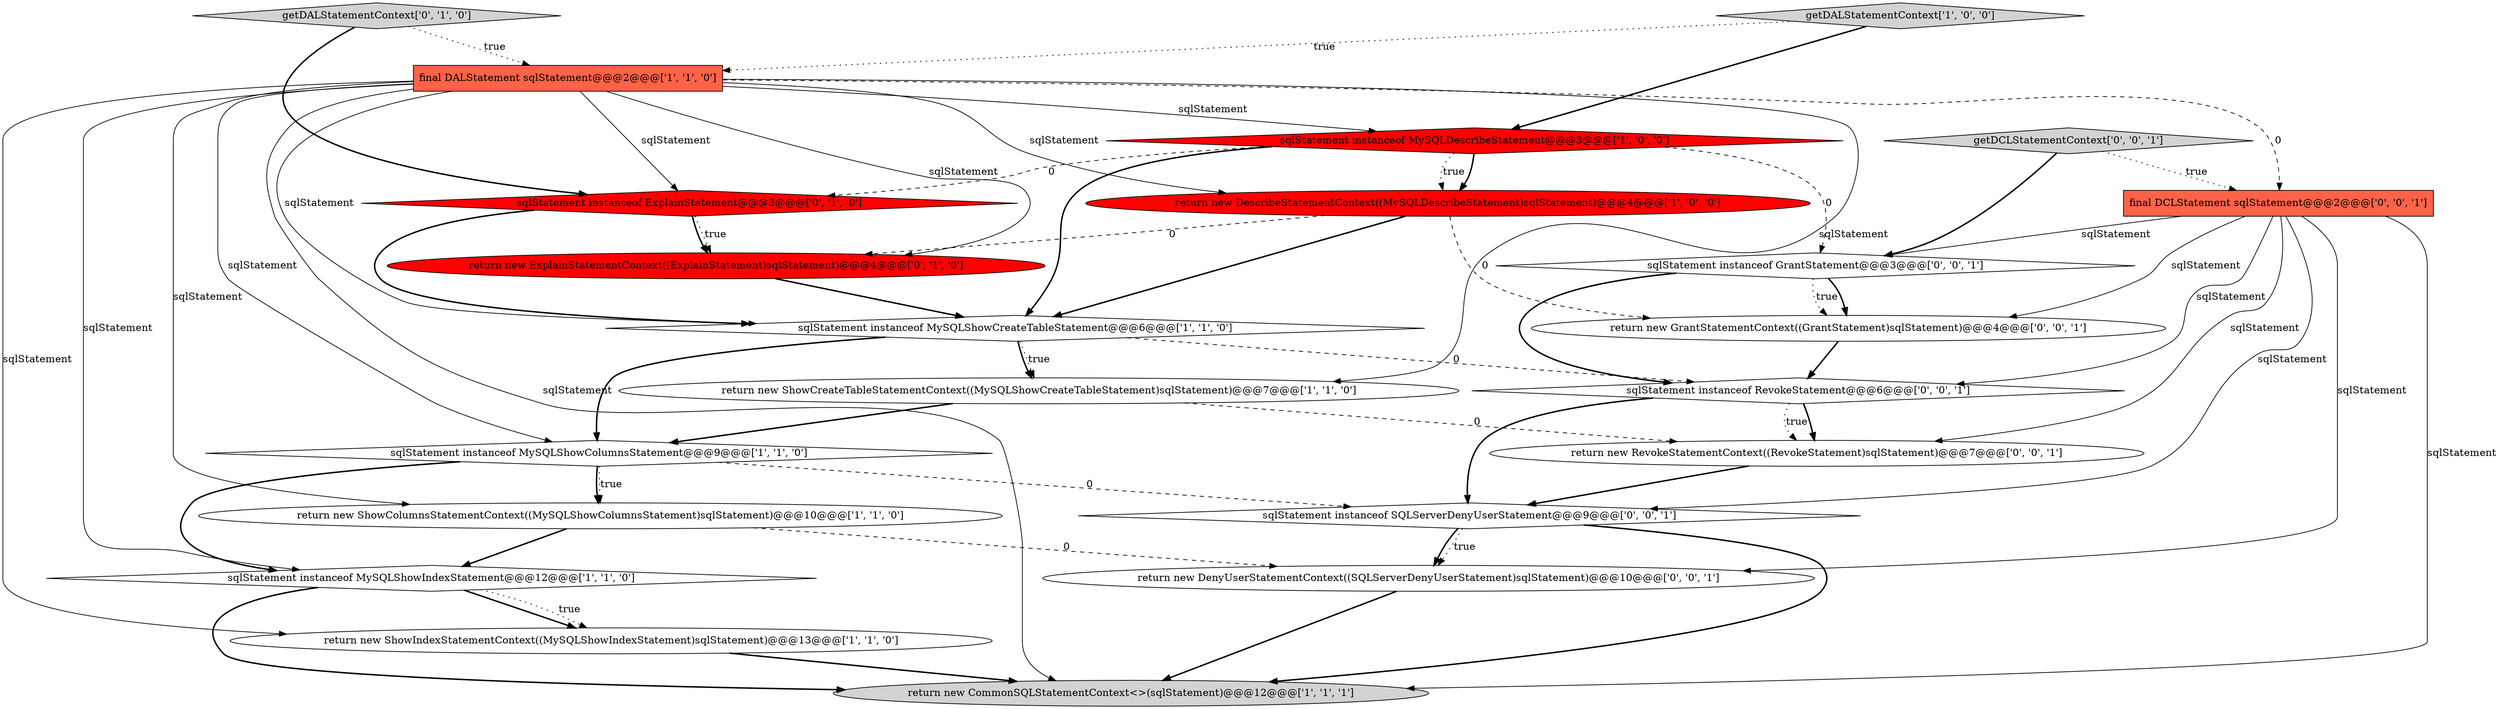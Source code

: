 digraph {
12 [style = filled, label = "return new ExplainStatementContext((ExplainStatement)sqlStatement)@@@4@@@['0', '1', '0']", fillcolor = red, shape = ellipse image = "AAA1AAABBB2BBB"];
5 [style = filled, label = "sqlStatement instanceof MySQLShowCreateTableStatement@@@6@@@['1', '1', '0']", fillcolor = white, shape = diamond image = "AAA0AAABBB1BBB"];
2 [style = filled, label = "sqlStatement instanceof MySQLShowIndexStatement@@@12@@@['1', '1', '0']", fillcolor = white, shape = diamond image = "AAA0AAABBB1BBB"];
17 [style = filled, label = "return new DenyUserStatementContext((SQLServerDenyUserStatement)sqlStatement)@@@10@@@['0', '0', '1']", fillcolor = white, shape = ellipse image = "AAA0AAABBB3BBB"];
15 [style = filled, label = "final DCLStatement sqlStatement@@@2@@@['0', '0', '1']", fillcolor = tomato, shape = box image = "AAA0AAABBB3BBB"];
8 [style = filled, label = "final DALStatement sqlStatement@@@2@@@['1', '1', '0']", fillcolor = tomato, shape = box image = "AAA0AAABBB1BBB"];
10 [style = filled, label = "return new ShowCreateTableStatementContext((MySQLShowCreateTableStatement)sqlStatement)@@@7@@@['1', '1', '0']", fillcolor = white, shape = ellipse image = "AAA0AAABBB1BBB"];
7 [style = filled, label = "sqlStatement instanceof MySQLDescribeStatement@@@3@@@['1', '0', '0']", fillcolor = red, shape = diamond image = "AAA1AAABBB1BBB"];
0 [style = filled, label = "return new ShowColumnsStatementContext((MySQLShowColumnsStatement)sqlStatement)@@@10@@@['1', '1', '0']", fillcolor = white, shape = ellipse image = "AAA0AAABBB1BBB"];
6 [style = filled, label = "getDALStatementContext['1', '0', '0']", fillcolor = lightgray, shape = diamond image = "AAA0AAABBB1BBB"];
16 [style = filled, label = "sqlStatement instanceof RevokeStatement@@@6@@@['0', '0', '1']", fillcolor = white, shape = diamond image = "AAA0AAABBB3BBB"];
20 [style = filled, label = "sqlStatement instanceof SQLServerDenyUserStatement@@@9@@@['0', '0', '1']", fillcolor = white, shape = diamond image = "AAA0AAABBB3BBB"];
1 [style = filled, label = "return new ShowIndexStatementContext((MySQLShowIndexStatement)sqlStatement)@@@13@@@['1', '1', '0']", fillcolor = white, shape = ellipse image = "AAA0AAABBB1BBB"];
13 [style = filled, label = "getDALStatementContext['0', '1', '0']", fillcolor = lightgray, shape = diamond image = "AAA0AAABBB2BBB"];
4 [style = filled, label = "sqlStatement instanceof MySQLShowColumnsStatement@@@9@@@['1', '1', '0']", fillcolor = white, shape = diamond image = "AAA0AAABBB1BBB"];
11 [style = filled, label = "sqlStatement instanceof ExplainStatement@@@3@@@['0', '1', '0']", fillcolor = red, shape = diamond image = "AAA1AAABBB2BBB"];
9 [style = filled, label = "return new CommonSQLStatementContext<>(sqlStatement)@@@12@@@['1', '1', '1']", fillcolor = lightgray, shape = ellipse image = "AAA0AAABBB1BBB"];
14 [style = filled, label = "return new GrantStatementContext((GrantStatement)sqlStatement)@@@4@@@['0', '0', '1']", fillcolor = white, shape = ellipse image = "AAA0AAABBB3BBB"];
3 [style = filled, label = "return new DescribeStatementContext((MySQLDescribeStatement)sqlStatement)@@@4@@@['1', '0', '0']", fillcolor = red, shape = ellipse image = "AAA1AAABBB1BBB"];
18 [style = filled, label = "getDCLStatementContext['0', '0', '1']", fillcolor = lightgray, shape = diamond image = "AAA0AAABBB3BBB"];
19 [style = filled, label = "return new RevokeStatementContext((RevokeStatement)sqlStatement)@@@7@@@['0', '0', '1']", fillcolor = white, shape = ellipse image = "AAA0AAABBB3BBB"];
21 [style = filled, label = "sqlStatement instanceof GrantStatement@@@3@@@['0', '0', '1']", fillcolor = white, shape = diamond image = "AAA0AAABBB3BBB"];
14->16 [style = bold, label=""];
16->19 [style = dotted, label="true"];
5->10 [style = bold, label=""];
8->1 [style = solid, label="sqlStatement"];
20->17 [style = bold, label=""];
7->21 [style = dashed, label="0"];
8->10 [style = solid, label="sqlStatement"];
12->5 [style = bold, label=""];
20->9 [style = bold, label=""];
20->17 [style = dotted, label="true"];
5->10 [style = dotted, label="true"];
2->1 [style = bold, label=""];
19->20 [style = bold, label=""];
17->9 [style = bold, label=""];
4->0 [style = dotted, label="true"];
11->12 [style = dotted, label="true"];
0->2 [style = bold, label=""];
8->15 [style = dashed, label="0"];
18->15 [style = dotted, label="true"];
7->11 [style = dashed, label="0"];
10->19 [style = dashed, label="0"];
8->3 [style = solid, label="sqlStatement"];
11->12 [style = bold, label=""];
15->20 [style = solid, label="sqlStatement"];
15->9 [style = solid, label="sqlStatement"];
4->2 [style = bold, label=""];
2->9 [style = bold, label=""];
16->19 [style = bold, label=""];
0->17 [style = dashed, label="0"];
13->11 [style = bold, label=""];
15->19 [style = solid, label="sqlStatement"];
8->4 [style = solid, label="sqlStatement"];
7->3 [style = bold, label=""];
1->9 [style = bold, label=""];
4->0 [style = bold, label=""];
5->16 [style = dashed, label="0"];
8->0 [style = solid, label="sqlStatement"];
11->5 [style = bold, label=""];
15->21 [style = solid, label="sqlStatement"];
7->5 [style = bold, label=""];
3->5 [style = bold, label=""];
3->12 [style = dashed, label="0"];
7->3 [style = dotted, label="true"];
2->1 [style = dotted, label="true"];
6->8 [style = dotted, label="true"];
13->8 [style = dotted, label="true"];
8->7 [style = solid, label="sqlStatement"];
15->17 [style = solid, label="sqlStatement"];
4->20 [style = dashed, label="0"];
5->4 [style = bold, label=""];
21->14 [style = dotted, label="true"];
10->4 [style = bold, label=""];
21->16 [style = bold, label=""];
15->14 [style = solid, label="sqlStatement"];
15->16 [style = solid, label="sqlStatement"];
8->9 [style = solid, label="sqlStatement"];
18->21 [style = bold, label=""];
8->11 [style = solid, label="sqlStatement"];
6->7 [style = bold, label=""];
3->14 [style = dashed, label="0"];
16->20 [style = bold, label=""];
8->12 [style = solid, label="sqlStatement"];
8->5 [style = solid, label="sqlStatement"];
21->14 [style = bold, label=""];
8->2 [style = solid, label="sqlStatement"];
}
